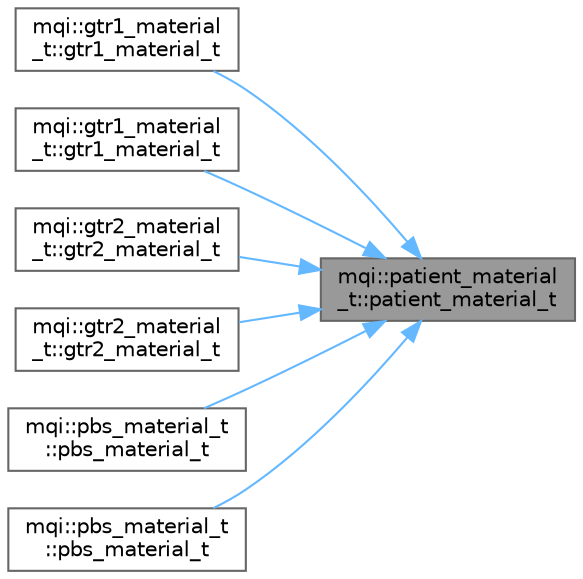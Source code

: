 digraph "mqi::patient_material_t::patient_material_t"
{
 // LATEX_PDF_SIZE
  bgcolor="transparent";
  edge [fontname=Helvetica,fontsize=10,labelfontname=Helvetica,labelfontsize=10];
  node [fontname=Helvetica,fontsize=10,shape=box,height=0.2,width=0.4];
  rankdir="RL";
  Node1 [id="Node000001",label="mqi::patient_material\l_t::patient_material_t",height=0.2,width=0.4,color="gray40", fillcolor="grey60", style="filled", fontcolor="black",tooltip="Default constructor."];
  Node1 -> Node2 [id="edge1_Node000001_Node000002",dir="back",color="steelblue1",style="solid",tooltip=" "];
  Node2 [id="Node000002",label="mqi::gtr1_material\l_t::gtr1_material_t",height=0.2,width=0.4,color="grey40", fillcolor="white", style="filled",URL="$classmqi_1_1gtr1__material__t.html#acbea67ac0563c536fdb3510531b14b73",tooltip="Default constructor."];
  Node1 -> Node3 [id="edge2_Node000001_Node000003",dir="back",color="steelblue1",style="solid",tooltip=" "];
  Node3 [id="Node000003",label="mqi::gtr1_material\l_t::gtr1_material_t",height=0.2,width=0.4,color="grey40", fillcolor="white", style="filled",URL="$classmqi_1_1gtr1__material__t.html#a9e7c17a2ae0150ca5800a06987e88e66",tooltip="Constructor initializing the material from a Hounsfield Unit value."];
  Node1 -> Node4 [id="edge3_Node000001_Node000004",dir="back",color="steelblue1",style="solid",tooltip=" "];
  Node4 [id="Node000004",label="mqi::gtr2_material\l_t::gtr2_material_t",height=0.2,width=0.4,color="grey40", fillcolor="white", style="filled",URL="$classmqi_1_1gtr2__material__t.html#a37964b666a6f0447295eb5e3081d48c7",tooltip="Default constructor."];
  Node1 -> Node5 [id="edge4_Node000001_Node000005",dir="back",color="steelblue1",style="solid",tooltip=" "];
  Node5 [id="Node000005",label="mqi::gtr2_material\l_t::gtr2_material_t",height=0.2,width=0.4,color="grey40", fillcolor="white", style="filled",URL="$classmqi_1_1gtr2__material__t.html#a1340879b13b58af964542491828d827e",tooltip="Constructor initializing the material from a Hounsfield Unit value."];
  Node1 -> Node6 [id="edge5_Node000001_Node000006",dir="back",color="steelblue1",style="solid",tooltip=" "];
  Node6 [id="Node000006",label="mqi::pbs_material_t\l::pbs_material_t",height=0.2,width=0.4,color="grey40", fillcolor="white", style="filled",URL="$classmqi_1_1pbs__material__t.html#a3bdb83a3903cbeff14eb8695d4b4e4d6",tooltip="Default constructor."];
  Node1 -> Node7 [id="edge6_Node000001_Node000007",dir="back",color="steelblue1",style="solid",tooltip=" "];
  Node7 [id="Node000007",label="mqi::pbs_material_t\l::pbs_material_t",height=0.2,width=0.4,color="grey40", fillcolor="white", style="filled",URL="$classmqi_1_1pbs__material__t.html#ae0f66e1269283cebd8b12a4e848f212f",tooltip="Constructor initializing the material from a Hounsfield Unit value."];
}
